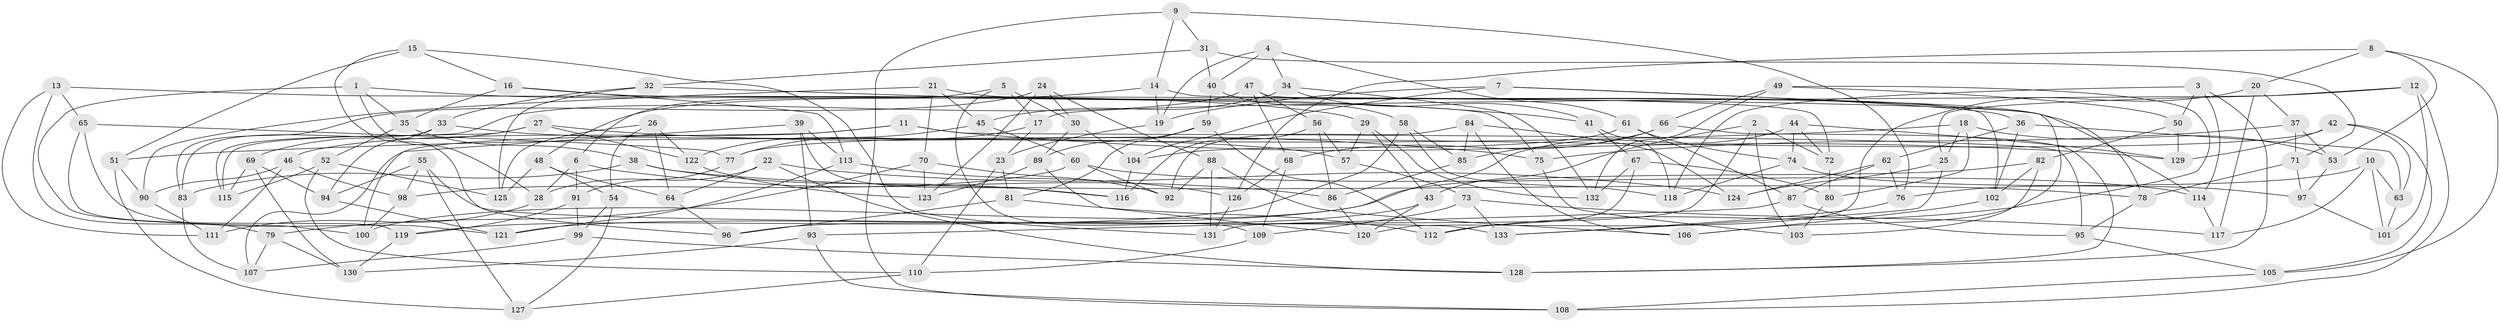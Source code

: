 // coarse degree distribution, {4: 0.5638297872340425, 6: 0.22340425531914893, 5: 0.18085106382978725, 3: 0.031914893617021274}
// Generated by graph-tools (version 1.1) at 2025/38/03/04/25 23:38:12]
// undirected, 133 vertices, 266 edges
graph export_dot {
  node [color=gray90,style=filled];
  1;
  2;
  3;
  4;
  5;
  6;
  7;
  8;
  9;
  10;
  11;
  12;
  13;
  14;
  15;
  16;
  17;
  18;
  19;
  20;
  21;
  22;
  23;
  24;
  25;
  26;
  27;
  28;
  29;
  30;
  31;
  32;
  33;
  34;
  35;
  36;
  37;
  38;
  39;
  40;
  41;
  42;
  43;
  44;
  45;
  46;
  47;
  48;
  49;
  50;
  51;
  52;
  53;
  54;
  55;
  56;
  57;
  58;
  59;
  60;
  61;
  62;
  63;
  64;
  65;
  66;
  67;
  68;
  69;
  70;
  71;
  72;
  73;
  74;
  75;
  76;
  77;
  78;
  79;
  80;
  81;
  82;
  83;
  84;
  85;
  86;
  87;
  88;
  89;
  90;
  91;
  92;
  93;
  94;
  95;
  96;
  97;
  98;
  99;
  100;
  101;
  102;
  103;
  104;
  105;
  106;
  107;
  108;
  109;
  110;
  111;
  112;
  113;
  114;
  115;
  116;
  117;
  118;
  119;
  120;
  121;
  122;
  123;
  124;
  125;
  126;
  127;
  128;
  129;
  130;
  131;
  132;
  133;
  1 -- 29;
  1 -- 28;
  1 -- 100;
  1 -- 35;
  2 -- 131;
  2 -- 72;
  2 -- 103;
  2 -- 43;
  3 -- 114;
  3 -- 128;
  3 -- 50;
  3 -- 118;
  4 -- 61;
  4 -- 40;
  4 -- 34;
  4 -- 19;
  5 -- 6;
  5 -- 17;
  5 -- 109;
  5 -- 30;
  6 -- 28;
  6 -- 91;
  6 -- 86;
  7 -- 36;
  7 -- 19;
  7 -- 104;
  7 -- 106;
  8 -- 105;
  8 -- 53;
  8 -- 126;
  8 -- 20;
  9 -- 76;
  9 -- 31;
  9 -- 108;
  9 -- 14;
  10 -- 63;
  10 -- 76;
  10 -- 117;
  10 -- 101;
  11 -- 129;
  11 -- 46;
  11 -- 95;
  11 -- 107;
  12 -- 101;
  12 -- 25;
  12 -- 108;
  12 -- 17;
  13 -- 79;
  13 -- 65;
  13 -- 111;
  13 -- 114;
  14 -- 19;
  14 -- 48;
  14 -- 72;
  15 -- 51;
  15 -- 131;
  15 -- 96;
  15 -- 16;
  16 -- 113;
  16 -- 35;
  16 -- 75;
  17 -- 77;
  17 -- 23;
  18 -- 25;
  18 -- 51;
  18 -- 80;
  18 -- 53;
  19 -- 23;
  20 -- 117;
  20 -- 120;
  20 -- 37;
  21 -- 45;
  21 -- 78;
  21 -- 70;
  21 -- 90;
  22 -- 124;
  22 -- 128;
  22 -- 28;
  22 -- 64;
  23 -- 110;
  23 -- 81;
  24 -- 88;
  24 -- 83;
  24 -- 30;
  24 -- 123;
  25 -- 124;
  25 -- 133;
  26 -- 54;
  26 -- 64;
  26 -- 122;
  26 -- 125;
  27 -- 122;
  27 -- 69;
  27 -- 75;
  27 -- 115;
  28 -- 111;
  29 -- 132;
  29 -- 43;
  29 -- 57;
  30 -- 89;
  30 -- 104;
  31 -- 40;
  31 -- 32;
  31 -- 71;
  32 -- 125;
  32 -- 33;
  32 -- 41;
  33 -- 83;
  33 -- 94;
  33 -- 57;
  34 -- 41;
  34 -- 45;
  34 -- 132;
  35 -- 38;
  35 -- 52;
  36 -- 102;
  36 -- 62;
  36 -- 63;
  37 -- 75;
  37 -- 71;
  37 -- 53;
  38 -- 116;
  38 -- 78;
  38 -- 83;
  39 -- 93;
  39 -- 100;
  39 -- 113;
  39 -- 116;
  40 -- 58;
  40 -- 59;
  41 -- 118;
  41 -- 67;
  42 -- 63;
  42 -- 129;
  42 -- 77;
  42 -- 105;
  43 -- 120;
  43 -- 96;
  44 -- 129;
  44 -- 74;
  44 -- 121;
  44 -- 72;
  45 -- 60;
  45 -- 122;
  46 -- 111;
  46 -- 98;
  46 -- 90;
  47 -- 68;
  47 -- 115;
  47 -- 56;
  47 -- 102;
  48 -- 54;
  48 -- 125;
  48 -- 64;
  49 -- 66;
  49 -- 112;
  49 -- 50;
  49 -- 132;
  50 -- 82;
  50 -- 129;
  51 -- 90;
  51 -- 127;
  52 -- 110;
  52 -- 125;
  52 -- 115;
  53 -- 97;
  54 -- 99;
  54 -- 127;
  55 -- 133;
  55 -- 127;
  55 -- 98;
  55 -- 94;
  56 -- 57;
  56 -- 116;
  56 -- 86;
  57 -- 73;
  58 -- 118;
  58 -- 119;
  58 -- 85;
  59 -- 112;
  59 -- 81;
  59 -- 89;
  60 -- 92;
  60 -- 98;
  60 -- 114;
  61 -- 74;
  61 -- 87;
  61 -- 104;
  62 -- 87;
  62 -- 124;
  62 -- 76;
  63 -- 101;
  64 -- 96;
  65 -- 119;
  65 -- 121;
  65 -- 77;
  66 -- 128;
  66 -- 85;
  66 -- 68;
  67 -- 80;
  67 -- 132;
  67 -- 112;
  68 -- 109;
  68 -- 126;
  69 -- 115;
  69 -- 94;
  69 -- 130;
  70 -- 79;
  70 -- 92;
  70 -- 123;
  71 -- 97;
  71 -- 78;
  72 -- 80;
  73 -- 117;
  73 -- 133;
  73 -- 109;
  74 -- 118;
  74 -- 97;
  75 -- 103;
  76 -- 133;
  77 -- 91;
  78 -- 95;
  79 -- 107;
  79 -- 130;
  80 -- 103;
  81 -- 112;
  81 -- 96;
  82 -- 103;
  82 -- 100;
  82 -- 102;
  83 -- 107;
  84 -- 85;
  84 -- 106;
  84 -- 92;
  84 -- 124;
  85 -- 86;
  86 -- 120;
  87 -- 95;
  87 -- 93;
  88 -- 92;
  88 -- 106;
  88 -- 131;
  89 -- 123;
  89 -- 120;
  90 -- 111;
  91 -- 119;
  91 -- 99;
  93 -- 108;
  93 -- 130;
  94 -- 121;
  95 -- 105;
  97 -- 101;
  98 -- 100;
  99 -- 128;
  99 -- 107;
  102 -- 106;
  104 -- 116;
  105 -- 108;
  109 -- 110;
  110 -- 127;
  113 -- 126;
  113 -- 121;
  114 -- 117;
  119 -- 130;
  122 -- 123;
  126 -- 131;
}
